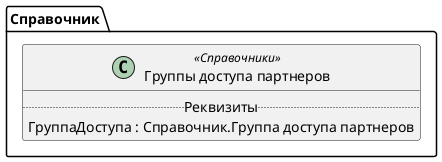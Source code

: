 ﻿@startuml ГруппыДоступаПартнеров
'!include templates.wsd
'..\include templates.wsd
class Справочник.ГруппыДоступаПартнеров as "Группы доступа партнеров" <<Справочники>>
{
..Реквизиты..
ГруппаДоступа : Справочник.Группа доступа партнеров
}
@enduml
